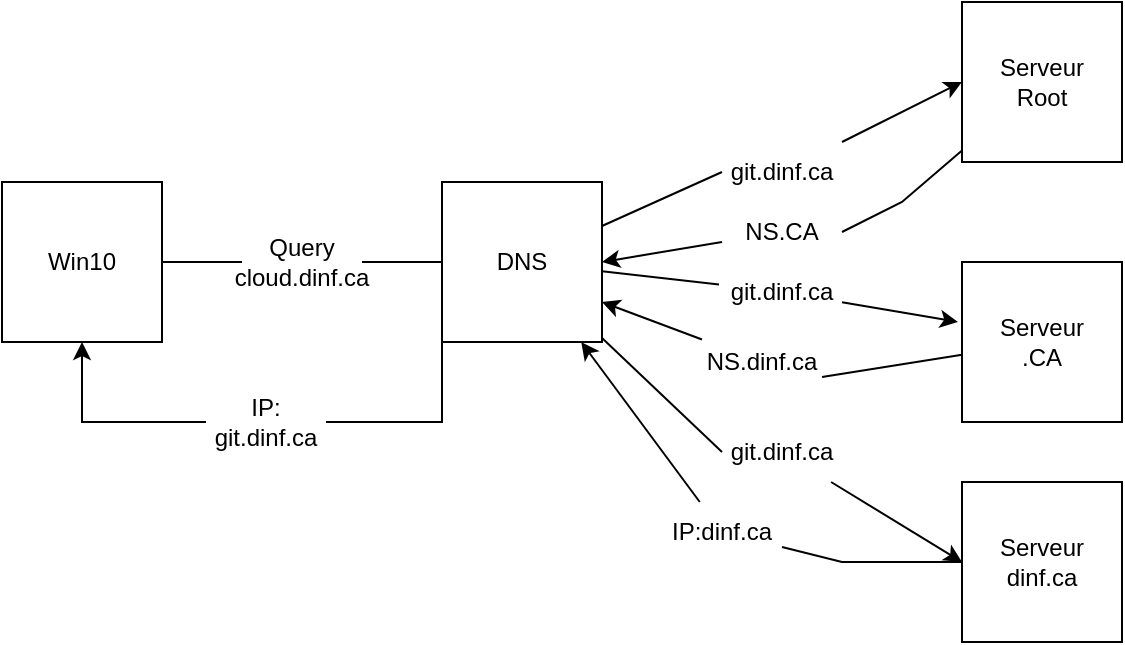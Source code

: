 <mxfile version="21.1.7" type="github">
  <diagram name="Page-1" id="mmrKuhUsClAi6Ub5Z5lE">
    <mxGraphModel dx="1434" dy="782" grid="1" gridSize="10" guides="1" tooltips="1" connect="1" arrows="1" fold="1" page="1" pageScale="1" pageWidth="827" pageHeight="1169" math="0" shadow="0">
      <root>
        <mxCell id="0" />
        <mxCell id="1" parent="0" />
        <mxCell id="BPFDrSEy2ISm4UzbGqmq-2" style="edgeStyle=orthogonalEdgeStyle;rounded=0;orthogonalLoop=1;jettySize=auto;html=1;endArrow=none;endFill=0;" parent="1" source="BPFDrSEy2ISm4UzbGqmq-1" target="BPFDrSEy2ISm4UzbGqmq-4" edge="1">
          <mxGeometry relative="1" as="geometry">
            <mxPoint x="320" y="240" as="targetPoint" />
          </mxGeometry>
        </mxCell>
        <mxCell id="BPFDrSEy2ISm4UzbGqmq-1" value="Win10" style="whiteSpace=wrap;html=1;aspect=fixed;" parent="1" vertex="1">
          <mxGeometry x="100" y="200" width="80" height="80" as="geometry" />
        </mxCell>
        <mxCell id="BPFDrSEy2ISm4UzbGqmq-7" style="rounded=0;orthogonalLoop=1;jettySize=auto;html=1;entryX=0;entryY=0.5;entryDx=0;entryDy=0;" parent="1" source="BPFDrSEy2ISm4UzbGqmq-8" target="BPFDrSEy2ISm4UzbGqmq-6" edge="1">
          <mxGeometry relative="1" as="geometry" />
        </mxCell>
        <mxCell id="BPFDrSEy2ISm4UzbGqmq-16" style="rounded=0;orthogonalLoop=1;jettySize=auto;html=1;entryX=-0.025;entryY=0.375;entryDx=0;entryDy=0;entryPerimeter=0;" parent="1" source="BPFDrSEy2ISm4UzbGqmq-18" target="BPFDrSEy2ISm4UzbGqmq-15" edge="1">
          <mxGeometry relative="1" as="geometry" />
        </mxCell>
        <mxCell id="BPFDrSEy2ISm4UzbGqmq-22" style="rounded=0;orthogonalLoop=1;jettySize=auto;html=1;entryX=0;entryY=0.5;entryDx=0;entryDy=0;" parent="1" source="BPFDrSEy2ISm4UzbGqmq-24" target="BPFDrSEy2ISm4UzbGqmq-14" edge="1">
          <mxGeometry relative="1" as="geometry" />
        </mxCell>
        <mxCell id="BPFDrSEy2ISm4UzbGqmq-34" style="edgeStyle=orthogonalEdgeStyle;rounded=0;orthogonalLoop=1;jettySize=auto;html=1;entryX=1;entryY=0.5;entryDx=0;entryDy=0;endArrow=none;endFill=0;" parent="1" source="BPFDrSEy2ISm4UzbGqmq-3" target="BPFDrSEy2ISm4UzbGqmq-4" edge="1">
          <mxGeometry relative="1" as="geometry" />
        </mxCell>
        <mxCell id="BPFDrSEy2ISm4UzbGqmq-3" value="DNS" style="whiteSpace=wrap;html=1;aspect=fixed;" parent="1" vertex="1">
          <mxGeometry x="320" y="200" width="80" height="80" as="geometry" />
        </mxCell>
        <mxCell id="BPFDrSEy2ISm4UzbGqmq-5" style="edgeStyle=orthogonalEdgeStyle;rounded=0;orthogonalLoop=1;jettySize=auto;html=1;entryX=0;entryY=0.5;entryDx=0;entryDy=0;endArrow=none;endFill=0;" parent="1" source="BPFDrSEy2ISm4UzbGqmq-28" target="BPFDrSEy2ISm4UzbGqmq-3" edge="1">
          <mxGeometry relative="1" as="geometry">
            <Array as="points">
              <mxPoint x="250" y="320" />
              <mxPoint x="320" y="320" />
            </Array>
          </mxGeometry>
        </mxCell>
        <mxCell id="BPFDrSEy2ISm4UzbGqmq-4" value="&lt;div&gt;Query&lt;/div&gt;&lt;div&gt;cloud.dinf.ca&lt;/div&gt;" style="text;html=1;strokeColor=none;fillColor=none;align=center;verticalAlign=middle;whiteSpace=wrap;rounded=0;" parent="1" vertex="1">
          <mxGeometry x="220" y="225" width="60" height="30" as="geometry" />
        </mxCell>
        <mxCell id="BPFDrSEy2ISm4UzbGqmq-11" style="rounded=0;orthogonalLoop=1;jettySize=auto;html=1;entryX=1;entryY=0.5;entryDx=0;entryDy=0;" parent="1" source="BPFDrSEy2ISm4UzbGqmq-12" target="BPFDrSEy2ISm4UzbGqmq-3" edge="1">
          <mxGeometry relative="1" as="geometry">
            <Array as="points" />
          </mxGeometry>
        </mxCell>
        <mxCell id="BPFDrSEy2ISm4UzbGqmq-6" value="&lt;div&gt;Serveur&lt;/div&gt;&lt;div&gt;Root&lt;br&gt;&lt;/div&gt;" style="whiteSpace=wrap;html=1;aspect=fixed;" parent="1" vertex="1">
          <mxGeometry x="580" y="110" width="80" height="80" as="geometry" />
        </mxCell>
        <mxCell id="BPFDrSEy2ISm4UzbGqmq-10" value="" style="rounded=0;orthogonalLoop=1;jettySize=auto;html=1;entryX=0;entryY=0.5;entryDx=0;entryDy=0;endArrow=none;endFill=0;" parent="1" source="BPFDrSEy2ISm4UzbGqmq-3" target="BPFDrSEy2ISm4UzbGqmq-8" edge="1">
          <mxGeometry relative="1" as="geometry">
            <mxPoint x="400" y="224" as="sourcePoint" />
            <mxPoint x="580" y="150" as="targetPoint" />
          </mxGeometry>
        </mxCell>
        <mxCell id="BPFDrSEy2ISm4UzbGqmq-8" value="git.dinf.ca" style="text;html=1;strokeColor=none;fillColor=none;align=center;verticalAlign=middle;whiteSpace=wrap;rounded=0;" parent="1" vertex="1">
          <mxGeometry x="460" y="180" width="60" height="30" as="geometry" />
        </mxCell>
        <mxCell id="BPFDrSEy2ISm4UzbGqmq-13" value="" style="rounded=0;orthogonalLoop=1;jettySize=auto;html=1;entryX=1;entryY=0.5;entryDx=0;entryDy=0;endArrow=none;endFill=0;" parent="1" source="BPFDrSEy2ISm4UzbGqmq-6" target="BPFDrSEy2ISm4UzbGqmq-12" edge="1">
          <mxGeometry relative="1" as="geometry">
            <mxPoint x="580" y="177" as="sourcePoint" />
            <mxPoint x="400" y="240" as="targetPoint" />
            <Array as="points">
              <mxPoint x="550" y="210" />
            </Array>
          </mxGeometry>
        </mxCell>
        <mxCell id="BPFDrSEy2ISm4UzbGqmq-12" value="NS.CA" style="text;html=1;strokeColor=none;fillColor=none;align=center;verticalAlign=middle;whiteSpace=wrap;rounded=0;" parent="1" vertex="1">
          <mxGeometry x="460" y="210" width="60" height="30" as="geometry" />
        </mxCell>
        <mxCell id="BPFDrSEy2ISm4UzbGqmq-25" style="rounded=0;orthogonalLoop=1;jettySize=auto;html=1;" parent="1" source="BPFDrSEy2ISm4UzbGqmq-26" target="BPFDrSEy2ISm4UzbGqmq-3" edge="1">
          <mxGeometry relative="1" as="geometry">
            <Array as="points" />
          </mxGeometry>
        </mxCell>
        <mxCell id="BPFDrSEy2ISm4UzbGqmq-14" value="&lt;div&gt;Serveur&lt;/div&gt;&lt;div&gt;dinf.ca&lt;br&gt;&lt;/div&gt;" style="whiteSpace=wrap;html=1;aspect=fixed;" parent="1" vertex="1">
          <mxGeometry x="580" y="350" width="80" height="80" as="geometry" />
        </mxCell>
        <mxCell id="BPFDrSEy2ISm4UzbGqmq-19" value="" style="rounded=0;orthogonalLoop=1;jettySize=auto;html=1;entryX=1;entryY=0.75;entryDx=0;entryDy=0;" parent="1" source="BPFDrSEy2ISm4UzbGqmq-21" target="BPFDrSEy2ISm4UzbGqmq-3" edge="1">
          <mxGeometry relative="1" as="geometry">
            <Array as="points" />
          </mxGeometry>
        </mxCell>
        <mxCell id="BPFDrSEy2ISm4UzbGqmq-15" value="&lt;div&gt;Serveur&lt;/div&gt;&lt;div&gt;.CA&lt;br&gt;&lt;/div&gt;" style="whiteSpace=wrap;html=1;aspect=fixed;" parent="1" vertex="1">
          <mxGeometry x="580" y="240" width="80" height="80" as="geometry" />
        </mxCell>
        <mxCell id="BPFDrSEy2ISm4UzbGqmq-17" value="" style="rounded=0;orthogonalLoop=1;jettySize=auto;html=1;entryX=-0.025;entryY=0.375;entryDx=0;entryDy=0;entryPerimeter=0;endArrow=none;endFill=0;" parent="1" source="BPFDrSEy2ISm4UzbGqmq-3" target="BPFDrSEy2ISm4UzbGqmq-18" edge="1">
          <mxGeometry relative="1" as="geometry">
            <mxPoint x="400" y="246" as="sourcePoint" />
            <mxPoint x="578" y="270" as="targetPoint" />
          </mxGeometry>
        </mxCell>
        <mxCell id="BPFDrSEy2ISm4UzbGqmq-18" value="git.dinf.ca" style="text;html=1;strokeColor=none;fillColor=none;align=center;verticalAlign=middle;whiteSpace=wrap;rounded=0;" parent="1" vertex="1">
          <mxGeometry x="460" y="240" width="60" height="30" as="geometry" />
        </mxCell>
        <mxCell id="BPFDrSEy2ISm4UzbGqmq-20" value="" style="rounded=0;orthogonalLoop=1;jettySize=auto;html=1;entryX=1;entryY=0.75;entryDx=0;entryDy=0;endArrow=none;endFill=0;" parent="1" source="BPFDrSEy2ISm4UzbGqmq-15" target="BPFDrSEy2ISm4UzbGqmq-21" edge="1">
          <mxGeometry relative="1" as="geometry">
            <mxPoint x="580" y="283" as="sourcePoint" />
            <mxPoint x="400" y="260" as="targetPoint" />
            <Array as="points" />
          </mxGeometry>
        </mxCell>
        <mxCell id="BPFDrSEy2ISm4UzbGqmq-21" value="NS.dinf.ca" style="text;html=1;strokeColor=none;fillColor=none;align=center;verticalAlign=middle;whiteSpace=wrap;rounded=0;" parent="1" vertex="1">
          <mxGeometry x="450" y="275" width="60" height="30" as="geometry" />
        </mxCell>
        <mxCell id="BPFDrSEy2ISm4UzbGqmq-23" value="" style="rounded=0;orthogonalLoop=1;jettySize=auto;html=1;entryX=0;entryY=0.5;entryDx=0;entryDy=0;endArrow=none;endFill=0;" parent="1" source="BPFDrSEy2ISm4UzbGqmq-3" target="BPFDrSEy2ISm4UzbGqmq-24" edge="1">
          <mxGeometry relative="1" as="geometry">
            <mxPoint x="400" y="267" as="sourcePoint" />
            <mxPoint x="580" y="390" as="targetPoint" />
          </mxGeometry>
        </mxCell>
        <mxCell id="BPFDrSEy2ISm4UzbGqmq-24" value="git.dinf.ca" style="text;html=1;strokeColor=none;fillColor=none;align=center;verticalAlign=middle;whiteSpace=wrap;rounded=0;" parent="1" vertex="1">
          <mxGeometry x="460" y="320" width="60" height="30" as="geometry" />
        </mxCell>
        <mxCell id="BPFDrSEy2ISm4UzbGqmq-27" value="" style="rounded=0;orthogonalLoop=1;jettySize=auto;html=1;endArrow=none;endFill=0;" parent="1" source="BPFDrSEy2ISm4UzbGqmq-14" target="BPFDrSEy2ISm4UzbGqmq-26" edge="1">
          <mxGeometry relative="1" as="geometry">
            <mxPoint x="580" y="388" as="sourcePoint" />
            <mxPoint x="386" y="280" as="targetPoint" />
            <Array as="points">
              <mxPoint x="520" y="390" />
            </Array>
          </mxGeometry>
        </mxCell>
        <mxCell id="BPFDrSEy2ISm4UzbGqmq-26" value="IP:dinf.ca" style="text;html=1;strokeColor=none;fillColor=none;align=center;verticalAlign=middle;whiteSpace=wrap;rounded=0;" parent="1" vertex="1">
          <mxGeometry x="430" y="360" width="60" height="30" as="geometry" />
        </mxCell>
        <mxCell id="BPFDrSEy2ISm4UzbGqmq-33" style="edgeStyle=orthogonalEdgeStyle;rounded=0;orthogonalLoop=1;jettySize=auto;html=1;entryX=0.5;entryY=1;entryDx=0;entryDy=0;" parent="1" source="BPFDrSEy2ISm4UzbGqmq-28" target="BPFDrSEy2ISm4UzbGqmq-1" edge="1">
          <mxGeometry relative="1" as="geometry" />
        </mxCell>
        <mxCell id="BPFDrSEy2ISm4UzbGqmq-28" value="IP:&lt;div&gt;git.dinf.ca&lt;/div&gt;" style="text;html=1;strokeColor=none;fillColor=none;align=center;verticalAlign=middle;whiteSpace=wrap;rounded=0;" parent="1" vertex="1">
          <mxGeometry x="202" y="305" width="60" height="30" as="geometry" />
        </mxCell>
      </root>
    </mxGraphModel>
  </diagram>
</mxfile>
